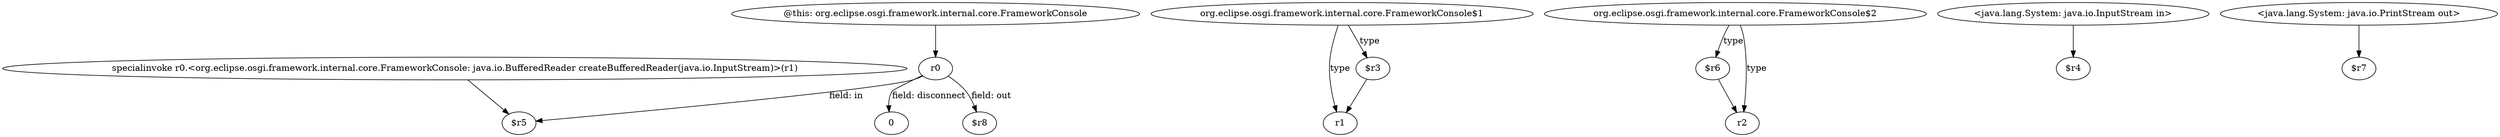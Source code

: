 digraph g {
0[label="r0"]
1[label="0"]
0->1[label="field: disconnect"]
2[label="org.eclipse.osgi.framework.internal.core.FrameworkConsole$1"]
3[label="r1"]
2->3[label="type"]
4[label="org.eclipse.osgi.framework.internal.core.FrameworkConsole$2"]
5[label="$r6"]
4->5[label="type"]
6[label="$r5"]
0->6[label="field: in"]
7[label="r2"]
5->7[label=""]
4->7[label="type"]
8[label="$r8"]
0->8[label="field: out"]
9[label="$r3"]
2->9[label="type"]
10[label="<java.lang.System: java.io.InputStream in>"]
11[label="$r4"]
10->11[label=""]
12[label="specialinvoke r0.<org.eclipse.osgi.framework.internal.core.FrameworkConsole: java.io.BufferedReader createBufferedReader(java.io.InputStream)>(r1)"]
12->6[label=""]
9->3[label=""]
13[label="@this: org.eclipse.osgi.framework.internal.core.FrameworkConsole"]
13->0[label=""]
14[label="<java.lang.System: java.io.PrintStream out>"]
15[label="$r7"]
14->15[label=""]
}